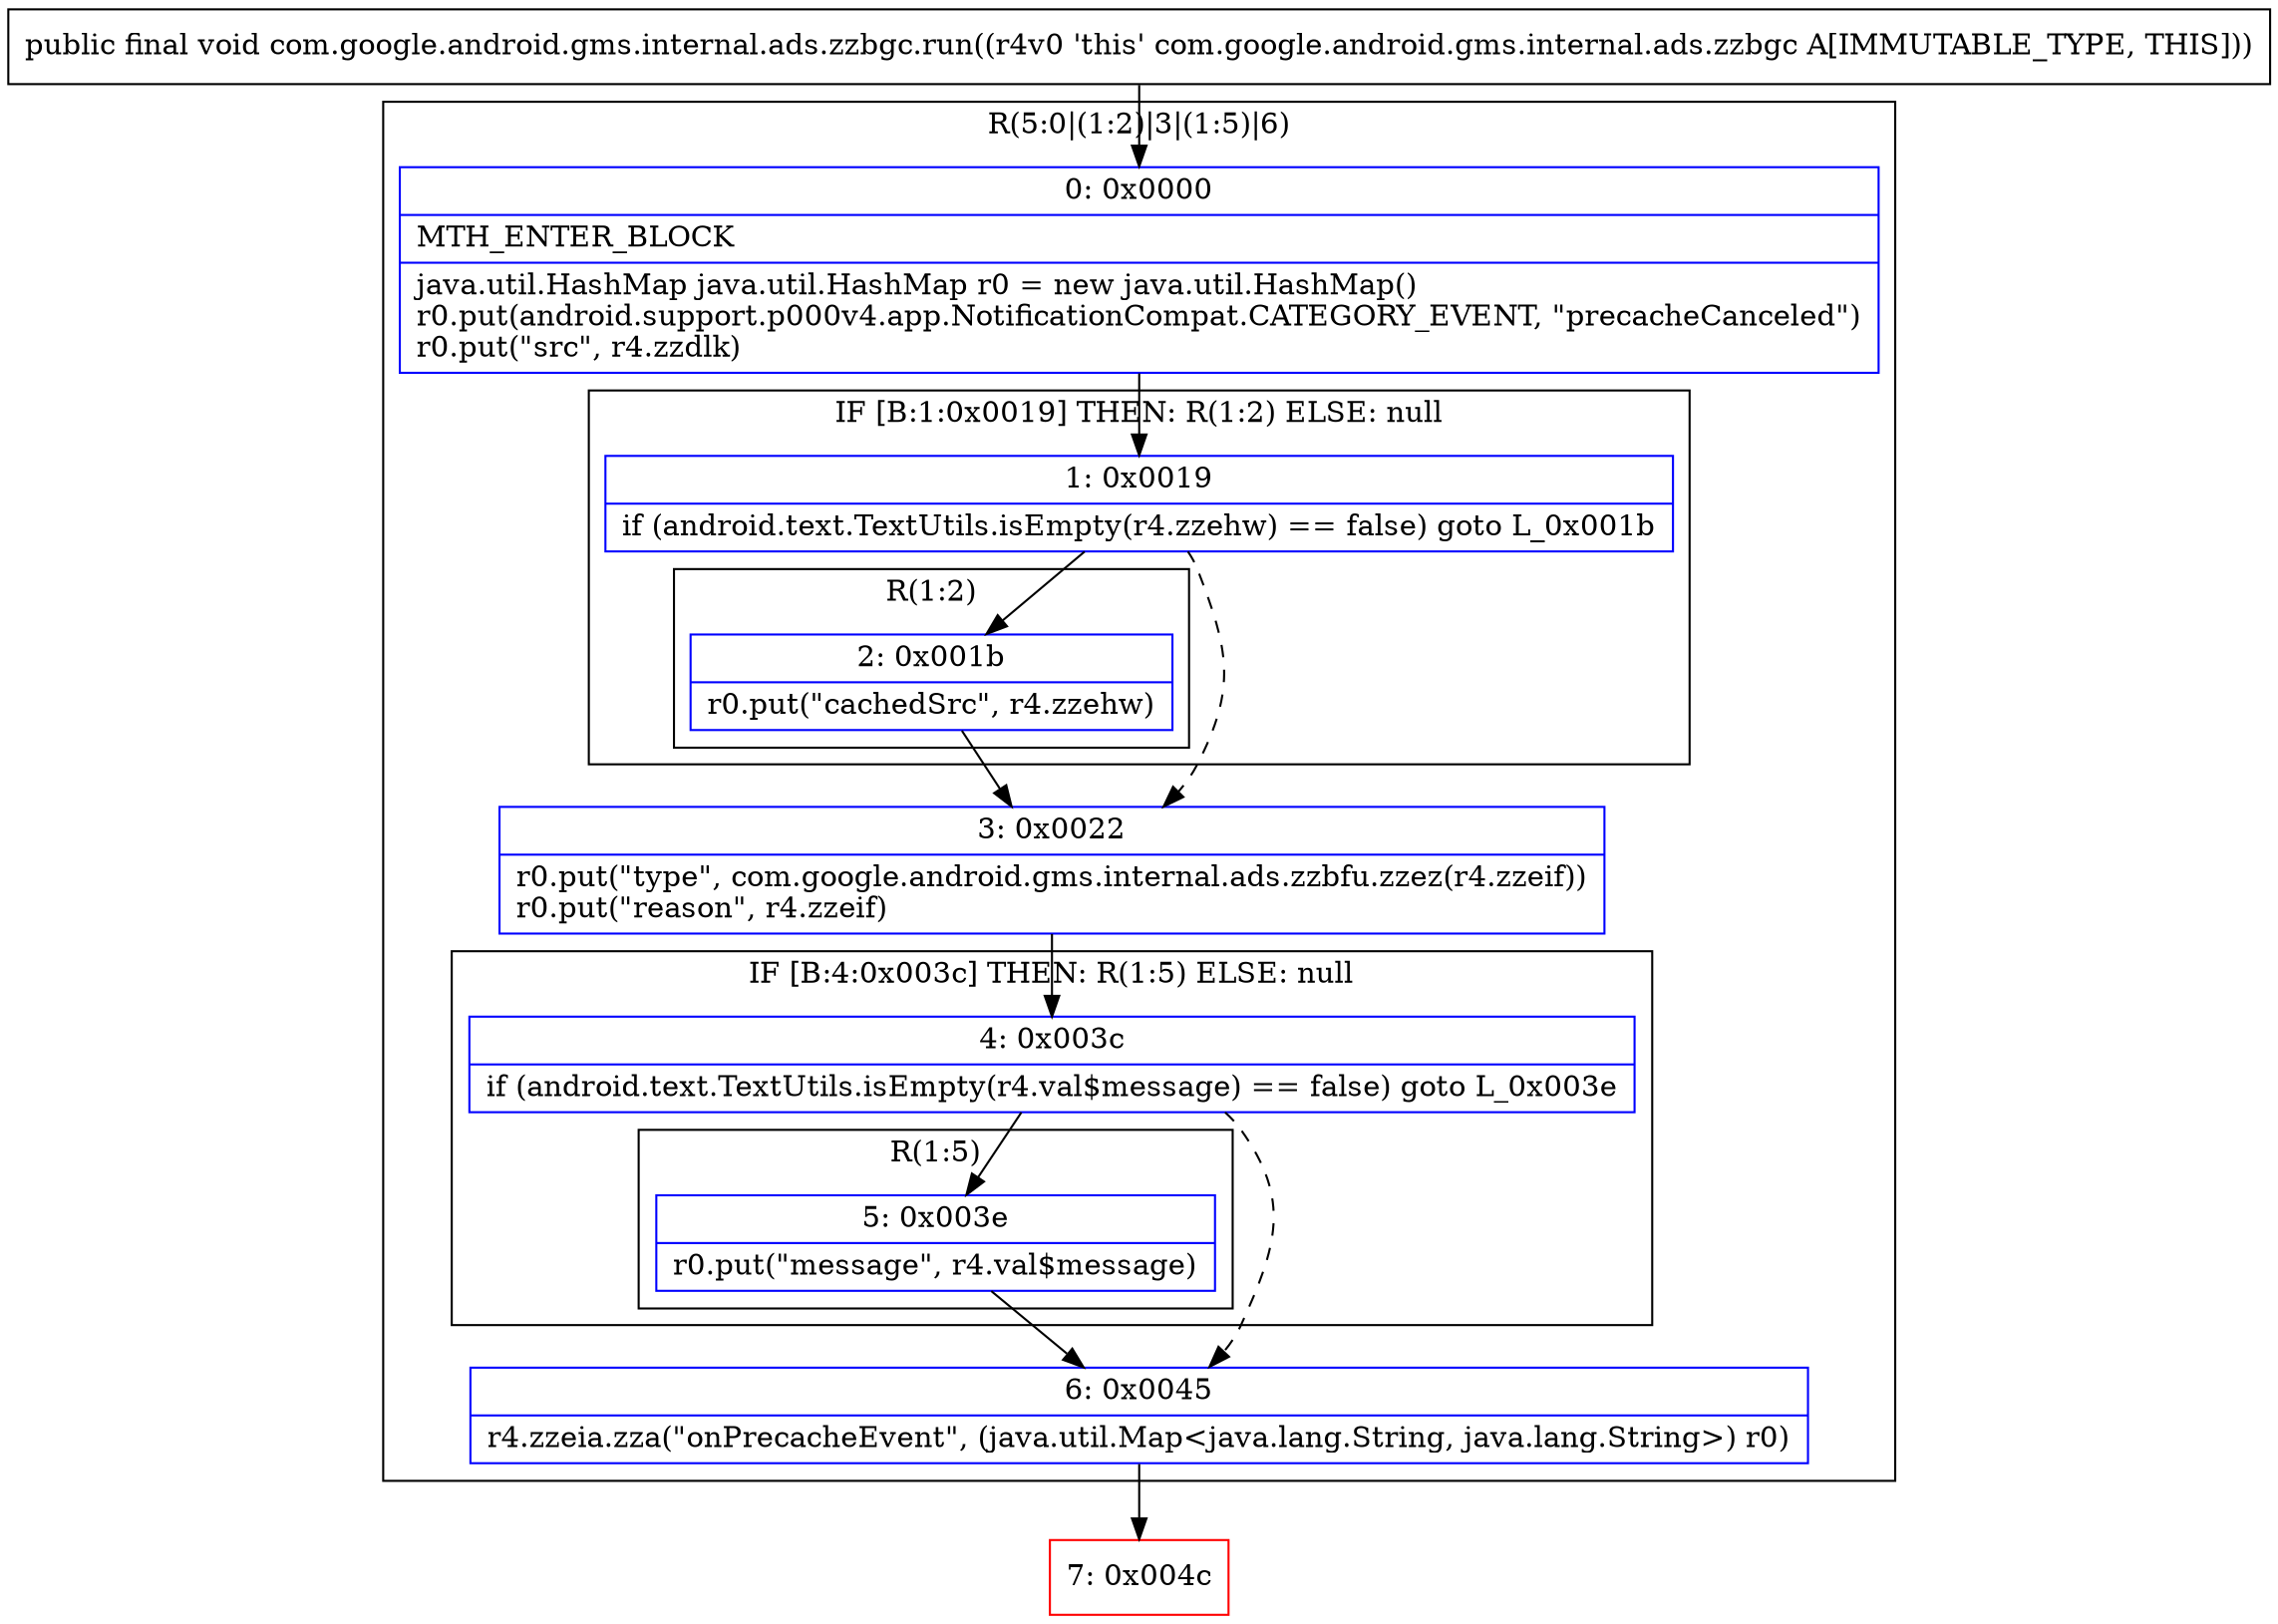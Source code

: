 digraph "CFG forcom.google.android.gms.internal.ads.zzbgc.run()V" {
subgraph cluster_Region_673273630 {
label = "R(5:0|(1:2)|3|(1:5)|6)";
node [shape=record,color=blue];
Node_0 [shape=record,label="{0\:\ 0x0000|MTH_ENTER_BLOCK\l|java.util.HashMap java.util.HashMap r0 = new java.util.HashMap()\lr0.put(android.support.p000v4.app.NotificationCompat.CATEGORY_EVENT, \"precacheCanceled\")\lr0.put(\"src\", r4.zzdlk)\l}"];
subgraph cluster_IfRegion_1201224538 {
label = "IF [B:1:0x0019] THEN: R(1:2) ELSE: null";
node [shape=record,color=blue];
Node_1 [shape=record,label="{1\:\ 0x0019|if (android.text.TextUtils.isEmpty(r4.zzehw) == false) goto L_0x001b\l}"];
subgraph cluster_Region_77124210 {
label = "R(1:2)";
node [shape=record,color=blue];
Node_2 [shape=record,label="{2\:\ 0x001b|r0.put(\"cachedSrc\", r4.zzehw)\l}"];
}
}
Node_3 [shape=record,label="{3\:\ 0x0022|r0.put(\"type\", com.google.android.gms.internal.ads.zzbfu.zzez(r4.zzeif))\lr0.put(\"reason\", r4.zzeif)\l}"];
subgraph cluster_IfRegion_89156249 {
label = "IF [B:4:0x003c] THEN: R(1:5) ELSE: null";
node [shape=record,color=blue];
Node_4 [shape=record,label="{4\:\ 0x003c|if (android.text.TextUtils.isEmpty(r4.val$message) == false) goto L_0x003e\l}"];
subgraph cluster_Region_1870828085 {
label = "R(1:5)";
node [shape=record,color=blue];
Node_5 [shape=record,label="{5\:\ 0x003e|r0.put(\"message\", r4.val$message)\l}"];
}
}
Node_6 [shape=record,label="{6\:\ 0x0045|r4.zzeia.zza(\"onPrecacheEvent\", (java.util.Map\<java.lang.String, java.lang.String\>) r0)\l}"];
}
Node_7 [shape=record,color=red,label="{7\:\ 0x004c}"];
MethodNode[shape=record,label="{public final void com.google.android.gms.internal.ads.zzbgc.run((r4v0 'this' com.google.android.gms.internal.ads.zzbgc A[IMMUTABLE_TYPE, THIS])) }"];
MethodNode -> Node_0;
Node_0 -> Node_1;
Node_1 -> Node_2;
Node_1 -> Node_3[style=dashed];
Node_2 -> Node_3;
Node_3 -> Node_4;
Node_4 -> Node_5;
Node_4 -> Node_6[style=dashed];
Node_5 -> Node_6;
Node_6 -> Node_7;
}


